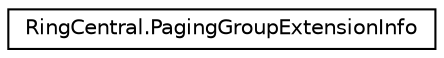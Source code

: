 digraph "Graphical Class Hierarchy"
{
 // LATEX_PDF_SIZE
  edge [fontname="Helvetica",fontsize="10",labelfontname="Helvetica",labelfontsize="10"];
  node [fontname="Helvetica",fontsize="10",shape=record];
  rankdir="LR";
  Node0 [label="RingCentral.PagingGroupExtensionInfo",height=0.2,width=0.4,color="black", fillcolor="white", style="filled",URL="$classRingCentral_1_1PagingGroupExtensionInfo.html",tooltip=" "];
}
